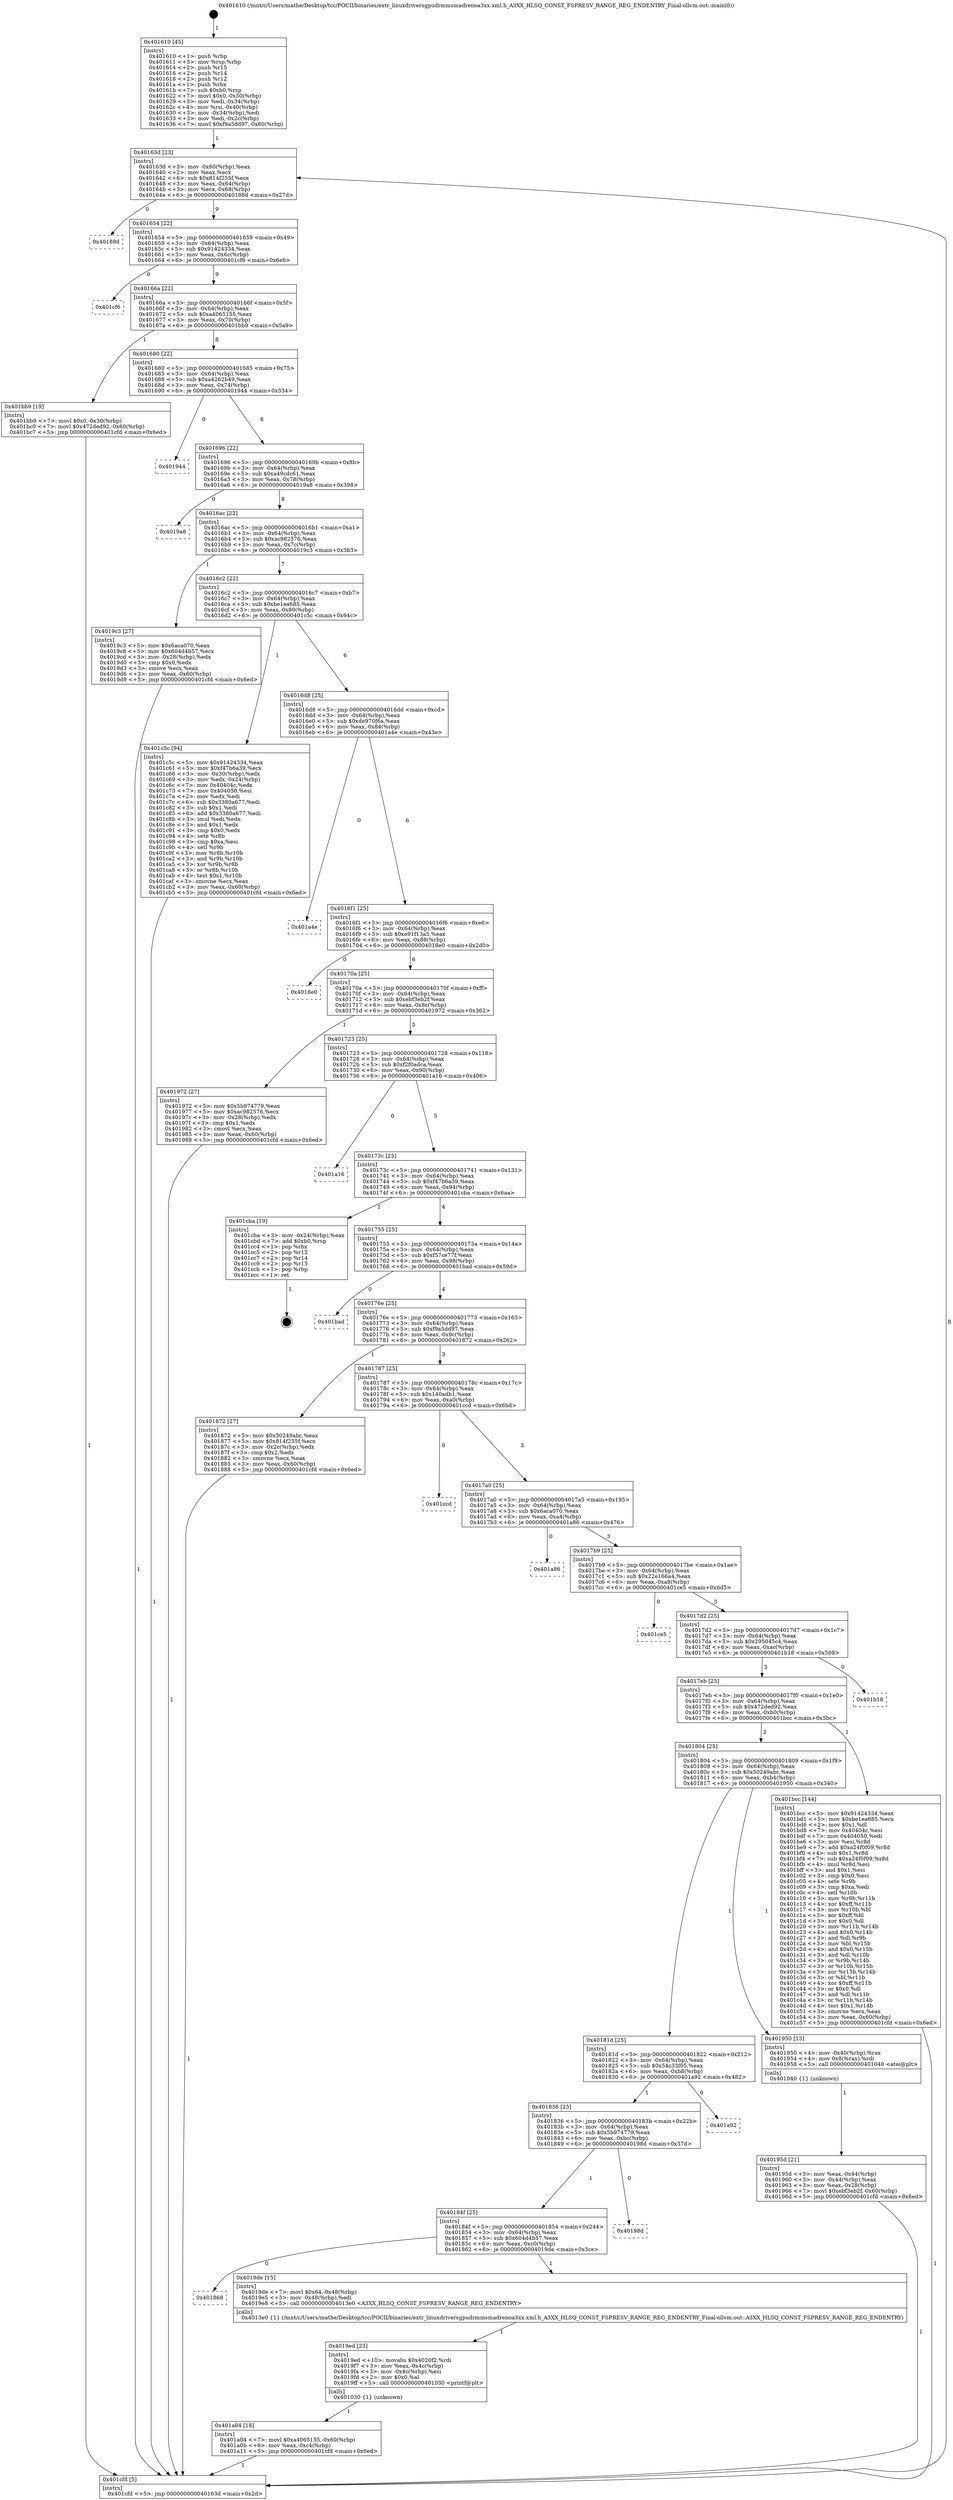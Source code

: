 digraph "0x401610" {
  label = "0x401610 (/mnt/c/Users/mathe/Desktop/tcc/POCII/binaries/extr_linuxdriversgpudrmmsmadrenoa3xx.xml.h_A3XX_HLSQ_CONST_FSPRESV_RANGE_REG_ENDENTRY_Final-ollvm.out::main(0))"
  labelloc = "t"
  node[shape=record]

  Entry [label="",width=0.3,height=0.3,shape=circle,fillcolor=black,style=filled]
  "0x40163d" [label="{
     0x40163d [23]\l
     | [instrs]\l
     &nbsp;&nbsp;0x40163d \<+3\>: mov -0x60(%rbp),%eax\l
     &nbsp;&nbsp;0x401640 \<+2\>: mov %eax,%ecx\l
     &nbsp;&nbsp;0x401642 \<+6\>: sub $0x814f255f,%ecx\l
     &nbsp;&nbsp;0x401648 \<+3\>: mov %eax,-0x64(%rbp)\l
     &nbsp;&nbsp;0x40164b \<+3\>: mov %ecx,-0x68(%rbp)\l
     &nbsp;&nbsp;0x40164e \<+6\>: je 000000000040188d \<main+0x27d\>\l
  }"]
  "0x40188d" [label="{
     0x40188d\l
  }", style=dashed]
  "0x401654" [label="{
     0x401654 [22]\l
     | [instrs]\l
     &nbsp;&nbsp;0x401654 \<+5\>: jmp 0000000000401659 \<main+0x49\>\l
     &nbsp;&nbsp;0x401659 \<+3\>: mov -0x64(%rbp),%eax\l
     &nbsp;&nbsp;0x40165c \<+5\>: sub $0x91424334,%eax\l
     &nbsp;&nbsp;0x401661 \<+3\>: mov %eax,-0x6c(%rbp)\l
     &nbsp;&nbsp;0x401664 \<+6\>: je 0000000000401cf6 \<main+0x6e6\>\l
  }"]
  Exit [label="",width=0.3,height=0.3,shape=circle,fillcolor=black,style=filled,peripheries=2]
  "0x401cf6" [label="{
     0x401cf6\l
  }", style=dashed]
  "0x40166a" [label="{
     0x40166a [22]\l
     | [instrs]\l
     &nbsp;&nbsp;0x40166a \<+5\>: jmp 000000000040166f \<main+0x5f\>\l
     &nbsp;&nbsp;0x40166f \<+3\>: mov -0x64(%rbp),%eax\l
     &nbsp;&nbsp;0x401672 \<+5\>: sub $0xa4065155,%eax\l
     &nbsp;&nbsp;0x401677 \<+3\>: mov %eax,-0x70(%rbp)\l
     &nbsp;&nbsp;0x40167a \<+6\>: je 0000000000401bb9 \<main+0x5a9\>\l
  }"]
  "0x401a04" [label="{
     0x401a04 [18]\l
     | [instrs]\l
     &nbsp;&nbsp;0x401a04 \<+7\>: movl $0xa4065155,-0x60(%rbp)\l
     &nbsp;&nbsp;0x401a0b \<+6\>: mov %eax,-0xc4(%rbp)\l
     &nbsp;&nbsp;0x401a11 \<+5\>: jmp 0000000000401cfd \<main+0x6ed\>\l
  }"]
  "0x401bb9" [label="{
     0x401bb9 [19]\l
     | [instrs]\l
     &nbsp;&nbsp;0x401bb9 \<+7\>: movl $0x0,-0x30(%rbp)\l
     &nbsp;&nbsp;0x401bc0 \<+7\>: movl $0x472ded92,-0x60(%rbp)\l
     &nbsp;&nbsp;0x401bc7 \<+5\>: jmp 0000000000401cfd \<main+0x6ed\>\l
  }"]
  "0x401680" [label="{
     0x401680 [22]\l
     | [instrs]\l
     &nbsp;&nbsp;0x401680 \<+5\>: jmp 0000000000401685 \<main+0x75\>\l
     &nbsp;&nbsp;0x401685 \<+3\>: mov -0x64(%rbp),%eax\l
     &nbsp;&nbsp;0x401688 \<+5\>: sub $0xa4262b49,%eax\l
     &nbsp;&nbsp;0x40168d \<+3\>: mov %eax,-0x74(%rbp)\l
     &nbsp;&nbsp;0x401690 \<+6\>: je 0000000000401944 \<main+0x334\>\l
  }"]
  "0x4019ed" [label="{
     0x4019ed [23]\l
     | [instrs]\l
     &nbsp;&nbsp;0x4019ed \<+10\>: movabs $0x4020f2,%rdi\l
     &nbsp;&nbsp;0x4019f7 \<+3\>: mov %eax,-0x4c(%rbp)\l
     &nbsp;&nbsp;0x4019fa \<+3\>: mov -0x4c(%rbp),%esi\l
     &nbsp;&nbsp;0x4019fd \<+2\>: mov $0x0,%al\l
     &nbsp;&nbsp;0x4019ff \<+5\>: call 0000000000401030 \<printf@plt\>\l
     | [calls]\l
     &nbsp;&nbsp;0x401030 \{1\} (unknown)\l
  }"]
  "0x401944" [label="{
     0x401944\l
  }", style=dashed]
  "0x401696" [label="{
     0x401696 [22]\l
     | [instrs]\l
     &nbsp;&nbsp;0x401696 \<+5\>: jmp 000000000040169b \<main+0x8b\>\l
     &nbsp;&nbsp;0x40169b \<+3\>: mov -0x64(%rbp),%eax\l
     &nbsp;&nbsp;0x40169e \<+5\>: sub $0xa49cdc61,%eax\l
     &nbsp;&nbsp;0x4016a3 \<+3\>: mov %eax,-0x78(%rbp)\l
     &nbsp;&nbsp;0x4016a6 \<+6\>: je 00000000004019a8 \<main+0x398\>\l
  }"]
  "0x401868" [label="{
     0x401868\l
  }", style=dashed]
  "0x4019a8" [label="{
     0x4019a8\l
  }", style=dashed]
  "0x4016ac" [label="{
     0x4016ac [22]\l
     | [instrs]\l
     &nbsp;&nbsp;0x4016ac \<+5\>: jmp 00000000004016b1 \<main+0xa1\>\l
     &nbsp;&nbsp;0x4016b1 \<+3\>: mov -0x64(%rbp),%eax\l
     &nbsp;&nbsp;0x4016b4 \<+5\>: sub $0xac982576,%eax\l
     &nbsp;&nbsp;0x4016b9 \<+3\>: mov %eax,-0x7c(%rbp)\l
     &nbsp;&nbsp;0x4016bc \<+6\>: je 00000000004019c3 \<main+0x3b3\>\l
  }"]
  "0x4019de" [label="{
     0x4019de [15]\l
     | [instrs]\l
     &nbsp;&nbsp;0x4019de \<+7\>: movl $0x64,-0x48(%rbp)\l
     &nbsp;&nbsp;0x4019e5 \<+3\>: mov -0x48(%rbp),%edi\l
     &nbsp;&nbsp;0x4019e8 \<+5\>: call 00000000004013e0 \<A3XX_HLSQ_CONST_FSPRESV_RANGE_REG_ENDENTRY\>\l
     | [calls]\l
     &nbsp;&nbsp;0x4013e0 \{1\} (/mnt/c/Users/mathe/Desktop/tcc/POCII/binaries/extr_linuxdriversgpudrmmsmadrenoa3xx.xml.h_A3XX_HLSQ_CONST_FSPRESV_RANGE_REG_ENDENTRY_Final-ollvm.out::A3XX_HLSQ_CONST_FSPRESV_RANGE_REG_ENDENTRY)\l
  }"]
  "0x4019c3" [label="{
     0x4019c3 [27]\l
     | [instrs]\l
     &nbsp;&nbsp;0x4019c3 \<+5\>: mov $0x6aca070,%eax\l
     &nbsp;&nbsp;0x4019c8 \<+5\>: mov $0x604d4b57,%ecx\l
     &nbsp;&nbsp;0x4019cd \<+3\>: mov -0x28(%rbp),%edx\l
     &nbsp;&nbsp;0x4019d0 \<+3\>: cmp $0x0,%edx\l
     &nbsp;&nbsp;0x4019d3 \<+3\>: cmove %ecx,%eax\l
     &nbsp;&nbsp;0x4019d6 \<+3\>: mov %eax,-0x60(%rbp)\l
     &nbsp;&nbsp;0x4019d9 \<+5\>: jmp 0000000000401cfd \<main+0x6ed\>\l
  }"]
  "0x4016c2" [label="{
     0x4016c2 [22]\l
     | [instrs]\l
     &nbsp;&nbsp;0x4016c2 \<+5\>: jmp 00000000004016c7 \<main+0xb7\>\l
     &nbsp;&nbsp;0x4016c7 \<+3\>: mov -0x64(%rbp),%eax\l
     &nbsp;&nbsp;0x4016ca \<+5\>: sub $0xbe1ea685,%eax\l
     &nbsp;&nbsp;0x4016cf \<+3\>: mov %eax,-0x80(%rbp)\l
     &nbsp;&nbsp;0x4016d2 \<+6\>: je 0000000000401c5c \<main+0x64c\>\l
  }"]
  "0x40184f" [label="{
     0x40184f [25]\l
     | [instrs]\l
     &nbsp;&nbsp;0x40184f \<+5\>: jmp 0000000000401854 \<main+0x244\>\l
     &nbsp;&nbsp;0x401854 \<+3\>: mov -0x64(%rbp),%eax\l
     &nbsp;&nbsp;0x401857 \<+5\>: sub $0x604d4b57,%eax\l
     &nbsp;&nbsp;0x40185c \<+6\>: mov %eax,-0xc0(%rbp)\l
     &nbsp;&nbsp;0x401862 \<+6\>: je 00000000004019de \<main+0x3ce\>\l
  }"]
  "0x401c5c" [label="{
     0x401c5c [94]\l
     | [instrs]\l
     &nbsp;&nbsp;0x401c5c \<+5\>: mov $0x91424334,%eax\l
     &nbsp;&nbsp;0x401c61 \<+5\>: mov $0xf47b6a39,%ecx\l
     &nbsp;&nbsp;0x401c66 \<+3\>: mov -0x30(%rbp),%edx\l
     &nbsp;&nbsp;0x401c69 \<+3\>: mov %edx,-0x24(%rbp)\l
     &nbsp;&nbsp;0x401c6c \<+7\>: mov 0x40404c,%edx\l
     &nbsp;&nbsp;0x401c73 \<+7\>: mov 0x404050,%esi\l
     &nbsp;&nbsp;0x401c7a \<+2\>: mov %edx,%edi\l
     &nbsp;&nbsp;0x401c7c \<+6\>: sub $0x3380a677,%edi\l
     &nbsp;&nbsp;0x401c82 \<+3\>: sub $0x1,%edi\l
     &nbsp;&nbsp;0x401c85 \<+6\>: add $0x3380a677,%edi\l
     &nbsp;&nbsp;0x401c8b \<+3\>: imul %edi,%edx\l
     &nbsp;&nbsp;0x401c8e \<+3\>: and $0x1,%edx\l
     &nbsp;&nbsp;0x401c91 \<+3\>: cmp $0x0,%edx\l
     &nbsp;&nbsp;0x401c94 \<+4\>: sete %r8b\l
     &nbsp;&nbsp;0x401c98 \<+3\>: cmp $0xa,%esi\l
     &nbsp;&nbsp;0x401c9b \<+4\>: setl %r9b\l
     &nbsp;&nbsp;0x401c9f \<+3\>: mov %r8b,%r10b\l
     &nbsp;&nbsp;0x401ca2 \<+3\>: and %r9b,%r10b\l
     &nbsp;&nbsp;0x401ca5 \<+3\>: xor %r9b,%r8b\l
     &nbsp;&nbsp;0x401ca8 \<+3\>: or %r8b,%r10b\l
     &nbsp;&nbsp;0x401cab \<+4\>: test $0x1,%r10b\l
     &nbsp;&nbsp;0x401caf \<+3\>: cmovne %ecx,%eax\l
     &nbsp;&nbsp;0x401cb2 \<+3\>: mov %eax,-0x60(%rbp)\l
     &nbsp;&nbsp;0x401cb5 \<+5\>: jmp 0000000000401cfd \<main+0x6ed\>\l
  }"]
  "0x4016d8" [label="{
     0x4016d8 [25]\l
     | [instrs]\l
     &nbsp;&nbsp;0x4016d8 \<+5\>: jmp 00000000004016dd \<main+0xcd\>\l
     &nbsp;&nbsp;0x4016dd \<+3\>: mov -0x64(%rbp),%eax\l
     &nbsp;&nbsp;0x4016e0 \<+5\>: sub $0xde970f6a,%eax\l
     &nbsp;&nbsp;0x4016e5 \<+6\>: mov %eax,-0x84(%rbp)\l
     &nbsp;&nbsp;0x4016eb \<+6\>: je 0000000000401a4e \<main+0x43e\>\l
  }"]
  "0x40198d" [label="{
     0x40198d\l
  }", style=dashed]
  "0x401a4e" [label="{
     0x401a4e\l
  }", style=dashed]
  "0x4016f1" [label="{
     0x4016f1 [25]\l
     | [instrs]\l
     &nbsp;&nbsp;0x4016f1 \<+5\>: jmp 00000000004016f6 \<main+0xe6\>\l
     &nbsp;&nbsp;0x4016f6 \<+3\>: mov -0x64(%rbp),%eax\l
     &nbsp;&nbsp;0x4016f9 \<+5\>: sub $0xe91f13a5,%eax\l
     &nbsp;&nbsp;0x4016fe \<+6\>: mov %eax,-0x88(%rbp)\l
     &nbsp;&nbsp;0x401704 \<+6\>: je 00000000004018e0 \<main+0x2d0\>\l
  }"]
  "0x401836" [label="{
     0x401836 [25]\l
     | [instrs]\l
     &nbsp;&nbsp;0x401836 \<+5\>: jmp 000000000040183b \<main+0x22b\>\l
     &nbsp;&nbsp;0x40183b \<+3\>: mov -0x64(%rbp),%eax\l
     &nbsp;&nbsp;0x40183e \<+5\>: sub $0x5b974779,%eax\l
     &nbsp;&nbsp;0x401843 \<+6\>: mov %eax,-0xbc(%rbp)\l
     &nbsp;&nbsp;0x401849 \<+6\>: je 000000000040198d \<main+0x37d\>\l
  }"]
  "0x4018e0" [label="{
     0x4018e0\l
  }", style=dashed]
  "0x40170a" [label="{
     0x40170a [25]\l
     | [instrs]\l
     &nbsp;&nbsp;0x40170a \<+5\>: jmp 000000000040170f \<main+0xff\>\l
     &nbsp;&nbsp;0x40170f \<+3\>: mov -0x64(%rbp),%eax\l
     &nbsp;&nbsp;0x401712 \<+5\>: sub $0xebf3eb2f,%eax\l
     &nbsp;&nbsp;0x401717 \<+6\>: mov %eax,-0x8c(%rbp)\l
     &nbsp;&nbsp;0x40171d \<+6\>: je 0000000000401972 \<main+0x362\>\l
  }"]
  "0x401a92" [label="{
     0x401a92\l
  }", style=dashed]
  "0x401972" [label="{
     0x401972 [27]\l
     | [instrs]\l
     &nbsp;&nbsp;0x401972 \<+5\>: mov $0x5b974779,%eax\l
     &nbsp;&nbsp;0x401977 \<+5\>: mov $0xac982576,%ecx\l
     &nbsp;&nbsp;0x40197c \<+3\>: mov -0x28(%rbp),%edx\l
     &nbsp;&nbsp;0x40197f \<+3\>: cmp $0x1,%edx\l
     &nbsp;&nbsp;0x401982 \<+3\>: cmovl %ecx,%eax\l
     &nbsp;&nbsp;0x401985 \<+3\>: mov %eax,-0x60(%rbp)\l
     &nbsp;&nbsp;0x401988 \<+5\>: jmp 0000000000401cfd \<main+0x6ed\>\l
  }"]
  "0x401723" [label="{
     0x401723 [25]\l
     | [instrs]\l
     &nbsp;&nbsp;0x401723 \<+5\>: jmp 0000000000401728 \<main+0x118\>\l
     &nbsp;&nbsp;0x401728 \<+3\>: mov -0x64(%rbp),%eax\l
     &nbsp;&nbsp;0x40172b \<+5\>: sub $0xf2f0adca,%eax\l
     &nbsp;&nbsp;0x401730 \<+6\>: mov %eax,-0x90(%rbp)\l
     &nbsp;&nbsp;0x401736 \<+6\>: je 0000000000401a16 \<main+0x406\>\l
  }"]
  "0x40195d" [label="{
     0x40195d [21]\l
     | [instrs]\l
     &nbsp;&nbsp;0x40195d \<+3\>: mov %eax,-0x44(%rbp)\l
     &nbsp;&nbsp;0x401960 \<+3\>: mov -0x44(%rbp),%eax\l
     &nbsp;&nbsp;0x401963 \<+3\>: mov %eax,-0x28(%rbp)\l
     &nbsp;&nbsp;0x401966 \<+7\>: movl $0xebf3eb2f,-0x60(%rbp)\l
     &nbsp;&nbsp;0x40196d \<+5\>: jmp 0000000000401cfd \<main+0x6ed\>\l
  }"]
  "0x401a16" [label="{
     0x401a16\l
  }", style=dashed]
  "0x40173c" [label="{
     0x40173c [25]\l
     | [instrs]\l
     &nbsp;&nbsp;0x40173c \<+5\>: jmp 0000000000401741 \<main+0x131\>\l
     &nbsp;&nbsp;0x401741 \<+3\>: mov -0x64(%rbp),%eax\l
     &nbsp;&nbsp;0x401744 \<+5\>: sub $0xf47b6a39,%eax\l
     &nbsp;&nbsp;0x401749 \<+6\>: mov %eax,-0x94(%rbp)\l
     &nbsp;&nbsp;0x40174f \<+6\>: je 0000000000401cba \<main+0x6aa\>\l
  }"]
  "0x40181d" [label="{
     0x40181d [25]\l
     | [instrs]\l
     &nbsp;&nbsp;0x40181d \<+5\>: jmp 0000000000401822 \<main+0x212\>\l
     &nbsp;&nbsp;0x401822 \<+3\>: mov -0x64(%rbp),%eax\l
     &nbsp;&nbsp;0x401825 \<+5\>: sub $0x54c33f05,%eax\l
     &nbsp;&nbsp;0x40182a \<+6\>: mov %eax,-0xb8(%rbp)\l
     &nbsp;&nbsp;0x401830 \<+6\>: je 0000000000401a92 \<main+0x482\>\l
  }"]
  "0x401cba" [label="{
     0x401cba [19]\l
     | [instrs]\l
     &nbsp;&nbsp;0x401cba \<+3\>: mov -0x24(%rbp),%eax\l
     &nbsp;&nbsp;0x401cbd \<+7\>: add $0xb0,%rsp\l
     &nbsp;&nbsp;0x401cc4 \<+1\>: pop %rbx\l
     &nbsp;&nbsp;0x401cc5 \<+2\>: pop %r12\l
     &nbsp;&nbsp;0x401cc7 \<+2\>: pop %r14\l
     &nbsp;&nbsp;0x401cc9 \<+2\>: pop %r15\l
     &nbsp;&nbsp;0x401ccb \<+1\>: pop %rbp\l
     &nbsp;&nbsp;0x401ccc \<+1\>: ret\l
  }"]
  "0x401755" [label="{
     0x401755 [25]\l
     | [instrs]\l
     &nbsp;&nbsp;0x401755 \<+5\>: jmp 000000000040175a \<main+0x14a\>\l
     &nbsp;&nbsp;0x40175a \<+3\>: mov -0x64(%rbp),%eax\l
     &nbsp;&nbsp;0x40175d \<+5\>: sub $0xf57ce77f,%eax\l
     &nbsp;&nbsp;0x401762 \<+6\>: mov %eax,-0x98(%rbp)\l
     &nbsp;&nbsp;0x401768 \<+6\>: je 0000000000401bad \<main+0x59d\>\l
  }"]
  "0x401950" [label="{
     0x401950 [13]\l
     | [instrs]\l
     &nbsp;&nbsp;0x401950 \<+4\>: mov -0x40(%rbp),%rax\l
     &nbsp;&nbsp;0x401954 \<+4\>: mov 0x8(%rax),%rdi\l
     &nbsp;&nbsp;0x401958 \<+5\>: call 0000000000401040 \<atoi@plt\>\l
     | [calls]\l
     &nbsp;&nbsp;0x401040 \{1\} (unknown)\l
  }"]
  "0x401bad" [label="{
     0x401bad\l
  }", style=dashed]
  "0x40176e" [label="{
     0x40176e [25]\l
     | [instrs]\l
     &nbsp;&nbsp;0x40176e \<+5\>: jmp 0000000000401773 \<main+0x163\>\l
     &nbsp;&nbsp;0x401773 \<+3\>: mov -0x64(%rbp),%eax\l
     &nbsp;&nbsp;0x401776 \<+5\>: sub $0xf9a5dd97,%eax\l
     &nbsp;&nbsp;0x40177b \<+6\>: mov %eax,-0x9c(%rbp)\l
     &nbsp;&nbsp;0x401781 \<+6\>: je 0000000000401872 \<main+0x262\>\l
  }"]
  "0x401804" [label="{
     0x401804 [25]\l
     | [instrs]\l
     &nbsp;&nbsp;0x401804 \<+5\>: jmp 0000000000401809 \<main+0x1f9\>\l
     &nbsp;&nbsp;0x401809 \<+3\>: mov -0x64(%rbp),%eax\l
     &nbsp;&nbsp;0x40180c \<+5\>: sub $0x50249abc,%eax\l
     &nbsp;&nbsp;0x401811 \<+6\>: mov %eax,-0xb4(%rbp)\l
     &nbsp;&nbsp;0x401817 \<+6\>: je 0000000000401950 \<main+0x340\>\l
  }"]
  "0x401872" [label="{
     0x401872 [27]\l
     | [instrs]\l
     &nbsp;&nbsp;0x401872 \<+5\>: mov $0x50249abc,%eax\l
     &nbsp;&nbsp;0x401877 \<+5\>: mov $0x814f255f,%ecx\l
     &nbsp;&nbsp;0x40187c \<+3\>: mov -0x2c(%rbp),%edx\l
     &nbsp;&nbsp;0x40187f \<+3\>: cmp $0x2,%edx\l
     &nbsp;&nbsp;0x401882 \<+3\>: cmovne %ecx,%eax\l
     &nbsp;&nbsp;0x401885 \<+3\>: mov %eax,-0x60(%rbp)\l
     &nbsp;&nbsp;0x401888 \<+5\>: jmp 0000000000401cfd \<main+0x6ed\>\l
  }"]
  "0x401787" [label="{
     0x401787 [25]\l
     | [instrs]\l
     &nbsp;&nbsp;0x401787 \<+5\>: jmp 000000000040178c \<main+0x17c\>\l
     &nbsp;&nbsp;0x40178c \<+3\>: mov -0x64(%rbp),%eax\l
     &nbsp;&nbsp;0x40178f \<+5\>: sub $0x140adb1,%eax\l
     &nbsp;&nbsp;0x401794 \<+6\>: mov %eax,-0xa0(%rbp)\l
     &nbsp;&nbsp;0x40179a \<+6\>: je 0000000000401ccd \<main+0x6bd\>\l
  }"]
  "0x401cfd" [label="{
     0x401cfd [5]\l
     | [instrs]\l
     &nbsp;&nbsp;0x401cfd \<+5\>: jmp 000000000040163d \<main+0x2d\>\l
  }"]
  "0x401610" [label="{
     0x401610 [45]\l
     | [instrs]\l
     &nbsp;&nbsp;0x401610 \<+1\>: push %rbp\l
     &nbsp;&nbsp;0x401611 \<+3\>: mov %rsp,%rbp\l
     &nbsp;&nbsp;0x401614 \<+2\>: push %r15\l
     &nbsp;&nbsp;0x401616 \<+2\>: push %r14\l
     &nbsp;&nbsp;0x401618 \<+2\>: push %r12\l
     &nbsp;&nbsp;0x40161a \<+1\>: push %rbx\l
     &nbsp;&nbsp;0x40161b \<+7\>: sub $0xb0,%rsp\l
     &nbsp;&nbsp;0x401622 \<+7\>: movl $0x0,-0x30(%rbp)\l
     &nbsp;&nbsp;0x401629 \<+3\>: mov %edi,-0x34(%rbp)\l
     &nbsp;&nbsp;0x40162c \<+4\>: mov %rsi,-0x40(%rbp)\l
     &nbsp;&nbsp;0x401630 \<+3\>: mov -0x34(%rbp),%edi\l
     &nbsp;&nbsp;0x401633 \<+3\>: mov %edi,-0x2c(%rbp)\l
     &nbsp;&nbsp;0x401636 \<+7\>: movl $0xf9a5dd97,-0x60(%rbp)\l
  }"]
  "0x401bcc" [label="{
     0x401bcc [144]\l
     | [instrs]\l
     &nbsp;&nbsp;0x401bcc \<+5\>: mov $0x91424334,%eax\l
     &nbsp;&nbsp;0x401bd1 \<+5\>: mov $0xbe1ea685,%ecx\l
     &nbsp;&nbsp;0x401bd6 \<+2\>: mov $0x1,%dl\l
     &nbsp;&nbsp;0x401bd8 \<+7\>: mov 0x40404c,%esi\l
     &nbsp;&nbsp;0x401bdf \<+7\>: mov 0x404050,%edi\l
     &nbsp;&nbsp;0x401be6 \<+3\>: mov %esi,%r8d\l
     &nbsp;&nbsp;0x401be9 \<+7\>: add $0xa24f0f09,%r8d\l
     &nbsp;&nbsp;0x401bf0 \<+4\>: sub $0x1,%r8d\l
     &nbsp;&nbsp;0x401bf4 \<+7\>: sub $0xa24f0f09,%r8d\l
     &nbsp;&nbsp;0x401bfb \<+4\>: imul %r8d,%esi\l
     &nbsp;&nbsp;0x401bff \<+3\>: and $0x1,%esi\l
     &nbsp;&nbsp;0x401c02 \<+3\>: cmp $0x0,%esi\l
     &nbsp;&nbsp;0x401c05 \<+4\>: sete %r9b\l
     &nbsp;&nbsp;0x401c09 \<+3\>: cmp $0xa,%edi\l
     &nbsp;&nbsp;0x401c0c \<+4\>: setl %r10b\l
     &nbsp;&nbsp;0x401c10 \<+3\>: mov %r9b,%r11b\l
     &nbsp;&nbsp;0x401c13 \<+4\>: xor $0xff,%r11b\l
     &nbsp;&nbsp;0x401c17 \<+3\>: mov %r10b,%bl\l
     &nbsp;&nbsp;0x401c1a \<+3\>: xor $0xff,%bl\l
     &nbsp;&nbsp;0x401c1d \<+3\>: xor $0x0,%dl\l
     &nbsp;&nbsp;0x401c20 \<+3\>: mov %r11b,%r14b\l
     &nbsp;&nbsp;0x401c23 \<+4\>: and $0x0,%r14b\l
     &nbsp;&nbsp;0x401c27 \<+3\>: and %dl,%r9b\l
     &nbsp;&nbsp;0x401c2a \<+3\>: mov %bl,%r15b\l
     &nbsp;&nbsp;0x401c2d \<+4\>: and $0x0,%r15b\l
     &nbsp;&nbsp;0x401c31 \<+3\>: and %dl,%r10b\l
     &nbsp;&nbsp;0x401c34 \<+3\>: or %r9b,%r14b\l
     &nbsp;&nbsp;0x401c37 \<+3\>: or %r10b,%r15b\l
     &nbsp;&nbsp;0x401c3a \<+3\>: xor %r15b,%r14b\l
     &nbsp;&nbsp;0x401c3d \<+3\>: or %bl,%r11b\l
     &nbsp;&nbsp;0x401c40 \<+4\>: xor $0xff,%r11b\l
     &nbsp;&nbsp;0x401c44 \<+3\>: or $0x0,%dl\l
     &nbsp;&nbsp;0x401c47 \<+3\>: and %dl,%r11b\l
     &nbsp;&nbsp;0x401c4a \<+3\>: or %r11b,%r14b\l
     &nbsp;&nbsp;0x401c4d \<+4\>: test $0x1,%r14b\l
     &nbsp;&nbsp;0x401c51 \<+3\>: cmovne %ecx,%eax\l
     &nbsp;&nbsp;0x401c54 \<+3\>: mov %eax,-0x60(%rbp)\l
     &nbsp;&nbsp;0x401c57 \<+5\>: jmp 0000000000401cfd \<main+0x6ed\>\l
  }"]
  "0x401ccd" [label="{
     0x401ccd\l
  }", style=dashed]
  "0x4017a0" [label="{
     0x4017a0 [25]\l
     | [instrs]\l
     &nbsp;&nbsp;0x4017a0 \<+5\>: jmp 00000000004017a5 \<main+0x195\>\l
     &nbsp;&nbsp;0x4017a5 \<+3\>: mov -0x64(%rbp),%eax\l
     &nbsp;&nbsp;0x4017a8 \<+5\>: sub $0x6aca070,%eax\l
     &nbsp;&nbsp;0x4017ad \<+6\>: mov %eax,-0xa4(%rbp)\l
     &nbsp;&nbsp;0x4017b3 \<+6\>: je 0000000000401a86 \<main+0x476\>\l
  }"]
  "0x4017eb" [label="{
     0x4017eb [25]\l
     | [instrs]\l
     &nbsp;&nbsp;0x4017eb \<+5\>: jmp 00000000004017f0 \<main+0x1e0\>\l
     &nbsp;&nbsp;0x4017f0 \<+3\>: mov -0x64(%rbp),%eax\l
     &nbsp;&nbsp;0x4017f3 \<+5\>: sub $0x472ded92,%eax\l
     &nbsp;&nbsp;0x4017f8 \<+6\>: mov %eax,-0xb0(%rbp)\l
     &nbsp;&nbsp;0x4017fe \<+6\>: je 0000000000401bcc \<main+0x5bc\>\l
  }"]
  "0x401a86" [label="{
     0x401a86\l
  }", style=dashed]
  "0x4017b9" [label="{
     0x4017b9 [25]\l
     | [instrs]\l
     &nbsp;&nbsp;0x4017b9 \<+5\>: jmp 00000000004017be \<main+0x1ae\>\l
     &nbsp;&nbsp;0x4017be \<+3\>: mov -0x64(%rbp),%eax\l
     &nbsp;&nbsp;0x4017c1 \<+5\>: sub $0x22e166a4,%eax\l
     &nbsp;&nbsp;0x4017c6 \<+6\>: mov %eax,-0xa8(%rbp)\l
     &nbsp;&nbsp;0x4017cc \<+6\>: je 0000000000401ce5 \<main+0x6d5\>\l
  }"]
  "0x401b18" [label="{
     0x401b18\l
  }", style=dashed]
  "0x401ce5" [label="{
     0x401ce5\l
  }", style=dashed]
  "0x4017d2" [label="{
     0x4017d2 [25]\l
     | [instrs]\l
     &nbsp;&nbsp;0x4017d2 \<+5\>: jmp 00000000004017d7 \<main+0x1c7\>\l
     &nbsp;&nbsp;0x4017d7 \<+3\>: mov -0x64(%rbp),%eax\l
     &nbsp;&nbsp;0x4017da \<+5\>: sub $0x295045c4,%eax\l
     &nbsp;&nbsp;0x4017df \<+6\>: mov %eax,-0xac(%rbp)\l
     &nbsp;&nbsp;0x4017e5 \<+6\>: je 0000000000401b18 \<main+0x508\>\l
  }"]
  Entry -> "0x401610" [label=" 1"]
  "0x40163d" -> "0x40188d" [label=" 0"]
  "0x40163d" -> "0x401654" [label=" 9"]
  "0x401cba" -> Exit [label=" 1"]
  "0x401654" -> "0x401cf6" [label=" 0"]
  "0x401654" -> "0x40166a" [label=" 9"]
  "0x401c5c" -> "0x401cfd" [label=" 1"]
  "0x40166a" -> "0x401bb9" [label=" 1"]
  "0x40166a" -> "0x401680" [label=" 8"]
  "0x401bcc" -> "0x401cfd" [label=" 1"]
  "0x401680" -> "0x401944" [label=" 0"]
  "0x401680" -> "0x401696" [label=" 8"]
  "0x401bb9" -> "0x401cfd" [label=" 1"]
  "0x401696" -> "0x4019a8" [label=" 0"]
  "0x401696" -> "0x4016ac" [label=" 8"]
  "0x401a04" -> "0x401cfd" [label=" 1"]
  "0x4016ac" -> "0x4019c3" [label=" 1"]
  "0x4016ac" -> "0x4016c2" [label=" 7"]
  "0x4019ed" -> "0x401a04" [label=" 1"]
  "0x4016c2" -> "0x401c5c" [label=" 1"]
  "0x4016c2" -> "0x4016d8" [label=" 6"]
  "0x40184f" -> "0x401868" [label=" 0"]
  "0x4016d8" -> "0x401a4e" [label=" 0"]
  "0x4016d8" -> "0x4016f1" [label=" 6"]
  "0x40184f" -> "0x4019de" [label=" 1"]
  "0x4016f1" -> "0x4018e0" [label=" 0"]
  "0x4016f1" -> "0x40170a" [label=" 6"]
  "0x401836" -> "0x40184f" [label=" 1"]
  "0x40170a" -> "0x401972" [label=" 1"]
  "0x40170a" -> "0x401723" [label=" 5"]
  "0x401836" -> "0x40198d" [label=" 0"]
  "0x401723" -> "0x401a16" [label=" 0"]
  "0x401723" -> "0x40173c" [label=" 5"]
  "0x40181d" -> "0x401836" [label=" 1"]
  "0x40173c" -> "0x401cba" [label=" 1"]
  "0x40173c" -> "0x401755" [label=" 4"]
  "0x40181d" -> "0x401a92" [label=" 0"]
  "0x401755" -> "0x401bad" [label=" 0"]
  "0x401755" -> "0x40176e" [label=" 4"]
  "0x4019de" -> "0x4019ed" [label=" 1"]
  "0x40176e" -> "0x401872" [label=" 1"]
  "0x40176e" -> "0x401787" [label=" 3"]
  "0x401872" -> "0x401cfd" [label=" 1"]
  "0x401610" -> "0x40163d" [label=" 1"]
  "0x401cfd" -> "0x40163d" [label=" 8"]
  "0x401972" -> "0x401cfd" [label=" 1"]
  "0x401787" -> "0x401ccd" [label=" 0"]
  "0x401787" -> "0x4017a0" [label=" 3"]
  "0x40195d" -> "0x401cfd" [label=" 1"]
  "0x4017a0" -> "0x401a86" [label=" 0"]
  "0x4017a0" -> "0x4017b9" [label=" 3"]
  "0x401804" -> "0x40181d" [label=" 1"]
  "0x4017b9" -> "0x401ce5" [label=" 0"]
  "0x4017b9" -> "0x4017d2" [label=" 3"]
  "0x401804" -> "0x401950" [label=" 1"]
  "0x4017d2" -> "0x401b18" [label=" 0"]
  "0x4017d2" -> "0x4017eb" [label=" 3"]
  "0x401950" -> "0x40195d" [label=" 1"]
  "0x4017eb" -> "0x401bcc" [label=" 1"]
  "0x4017eb" -> "0x401804" [label=" 2"]
  "0x4019c3" -> "0x401cfd" [label=" 1"]
}
